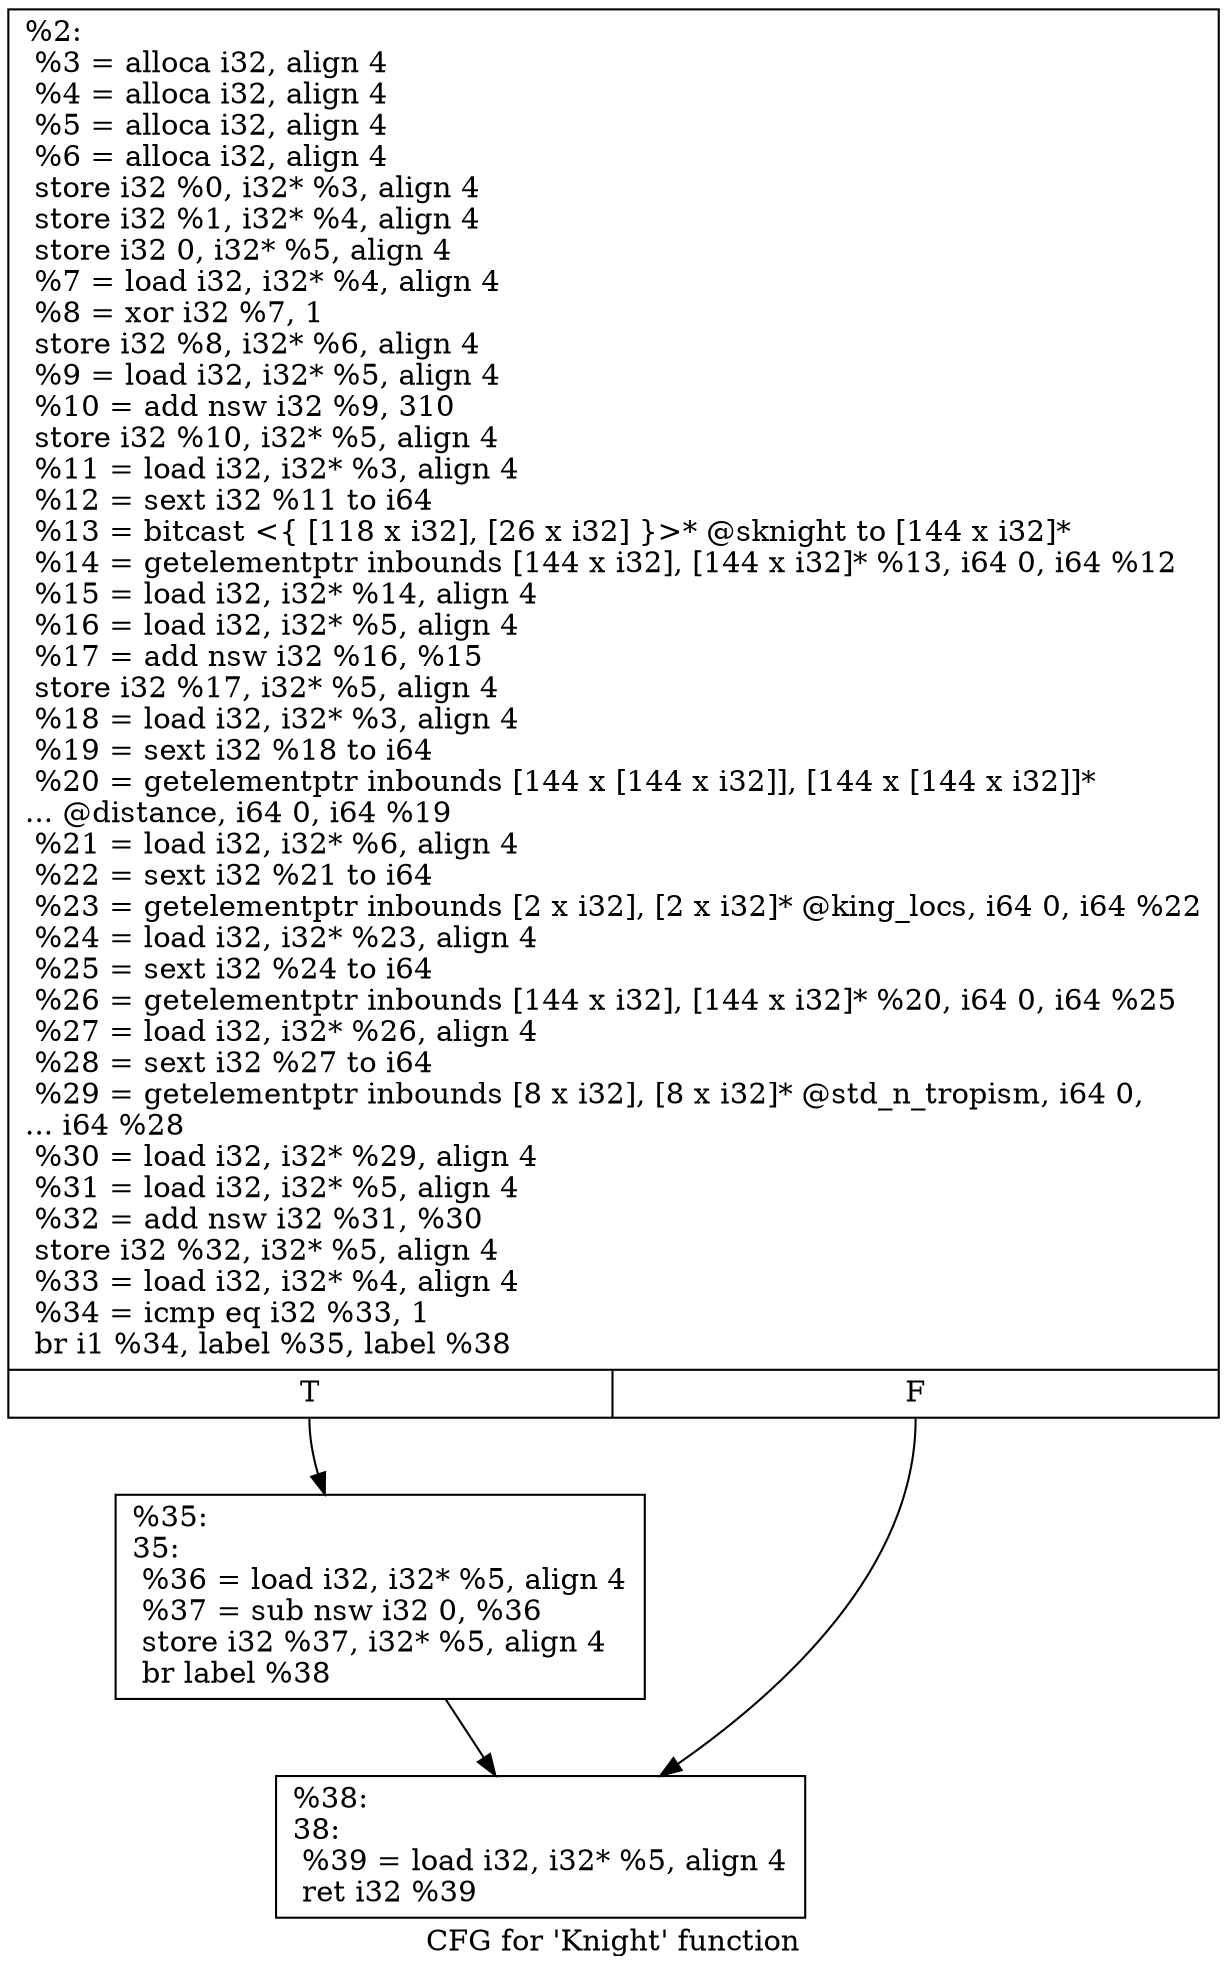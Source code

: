 digraph "CFG for 'Knight' function" {
	label="CFG for 'Knight' function";

	Node0x25c4c40 [shape=record,label="{%2:\l  %3 = alloca i32, align 4\l  %4 = alloca i32, align 4\l  %5 = alloca i32, align 4\l  %6 = alloca i32, align 4\l  store i32 %0, i32* %3, align 4\l  store i32 %1, i32* %4, align 4\l  store i32 0, i32* %5, align 4\l  %7 = load i32, i32* %4, align 4\l  %8 = xor i32 %7, 1\l  store i32 %8, i32* %6, align 4\l  %9 = load i32, i32* %5, align 4\l  %10 = add nsw i32 %9, 310\l  store i32 %10, i32* %5, align 4\l  %11 = load i32, i32* %3, align 4\l  %12 = sext i32 %11 to i64\l  %13 = bitcast \<\{ [118 x i32], [26 x i32] \}\>* @sknight to [144 x i32]*\l  %14 = getelementptr inbounds [144 x i32], [144 x i32]* %13, i64 0, i64 %12\l  %15 = load i32, i32* %14, align 4\l  %16 = load i32, i32* %5, align 4\l  %17 = add nsw i32 %16, %15\l  store i32 %17, i32* %5, align 4\l  %18 = load i32, i32* %3, align 4\l  %19 = sext i32 %18 to i64\l  %20 = getelementptr inbounds [144 x [144 x i32]], [144 x [144 x i32]]*\l... @distance, i64 0, i64 %19\l  %21 = load i32, i32* %6, align 4\l  %22 = sext i32 %21 to i64\l  %23 = getelementptr inbounds [2 x i32], [2 x i32]* @king_locs, i64 0, i64 %22\l  %24 = load i32, i32* %23, align 4\l  %25 = sext i32 %24 to i64\l  %26 = getelementptr inbounds [144 x i32], [144 x i32]* %20, i64 0, i64 %25\l  %27 = load i32, i32* %26, align 4\l  %28 = sext i32 %27 to i64\l  %29 = getelementptr inbounds [8 x i32], [8 x i32]* @std_n_tropism, i64 0,\l... i64 %28\l  %30 = load i32, i32* %29, align 4\l  %31 = load i32, i32* %5, align 4\l  %32 = add nsw i32 %31, %30\l  store i32 %32, i32* %5, align 4\l  %33 = load i32, i32* %4, align 4\l  %34 = icmp eq i32 %33, 1\l  br i1 %34, label %35, label %38\l|{<s0>T|<s1>F}}"];
	Node0x25c4c40:s0 -> Node0x25c72e0;
	Node0x25c4c40:s1 -> Node0x25c7330;
	Node0x25c72e0 [shape=record,label="{%35:\l35:                                               \l  %36 = load i32, i32* %5, align 4\l  %37 = sub nsw i32 0, %36\l  store i32 %37, i32* %5, align 4\l  br label %38\l}"];
	Node0x25c72e0 -> Node0x25c7330;
	Node0x25c7330 [shape=record,label="{%38:\l38:                                               \l  %39 = load i32, i32* %5, align 4\l  ret i32 %39\l}"];
}

